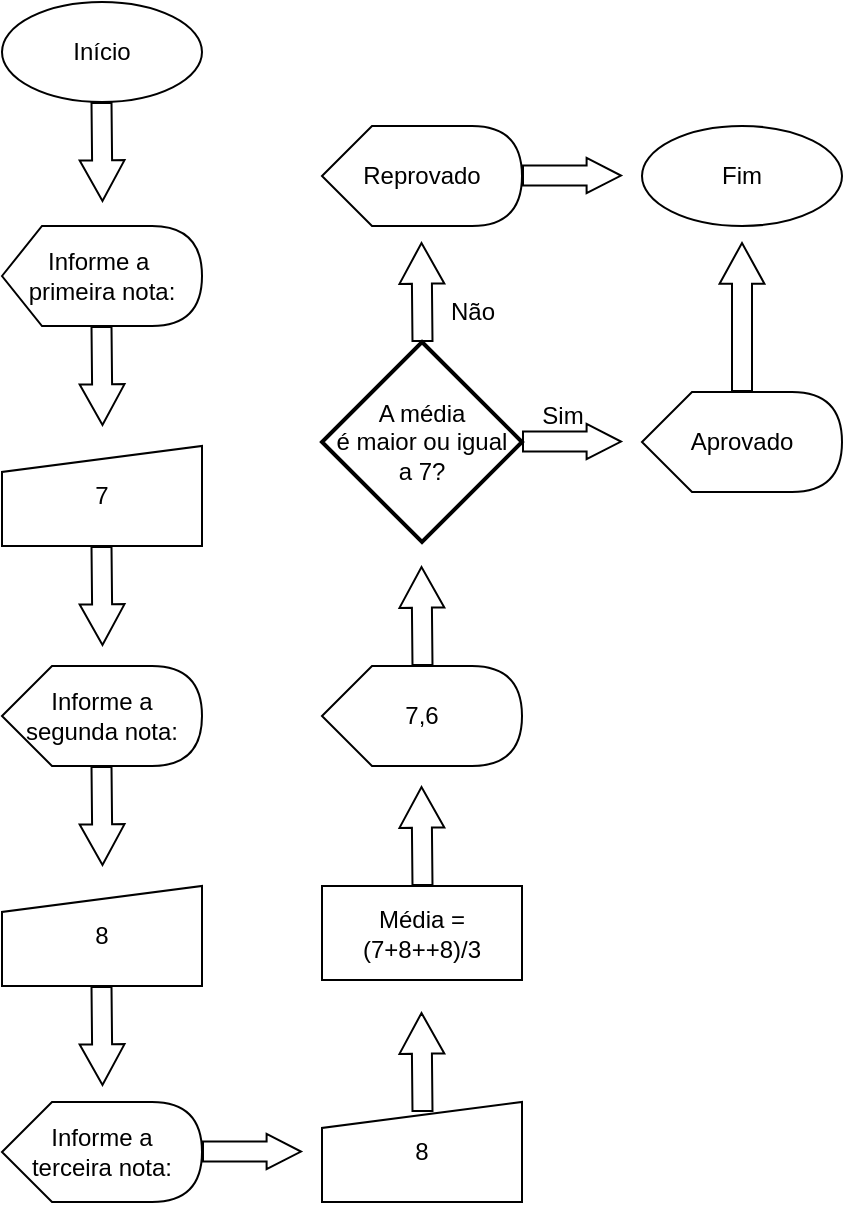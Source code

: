 <mxfile version="24.8.6">
  <diagram name="Página-1" id="7L3CTcgN1SewSpO0tpkv">
    <mxGraphModel dx="685" dy="291" grid="1" gridSize="10" guides="1" tooltips="1" connect="1" arrows="1" fold="1" page="1" pageScale="1" pageWidth="827" pageHeight="1169" math="0" shadow="0">
      <root>
        <mxCell id="0" />
        <mxCell id="1" parent="0" />
        <mxCell id="0rb8iIj1yWXUQxicALBI-1" value="Início" style="ellipse;whiteSpace=wrap;html=1;" vertex="1" parent="1">
          <mxGeometry x="50" y="30" width="100" height="50" as="geometry" />
        </mxCell>
        <mxCell id="0rb8iIj1yWXUQxicALBI-8" value="Informe a&amp;nbsp;&lt;div&gt;primeira nota:&lt;/div&gt;" style="shape=display;whiteSpace=wrap;html=1;align=center;size=0.2;" vertex="1" parent="1">
          <mxGeometry x="50" y="142" width="100" height="50" as="geometry" />
        </mxCell>
        <mxCell id="0rb8iIj1yWXUQxicALBI-10" value="7" style="shape=manualInput;whiteSpace=wrap;html=1;size=13;" vertex="1" parent="1">
          <mxGeometry x="50" y="252" width="100" height="50" as="geometry" />
        </mxCell>
        <mxCell id="0rb8iIj1yWXUQxicALBI-12" value="Informe a&lt;div&gt;segunda nota:&lt;/div&gt;" style="shape=display;whiteSpace=wrap;html=1;" vertex="1" parent="1">
          <mxGeometry x="50" y="362" width="100" height="50" as="geometry" />
        </mxCell>
        <mxCell id="0rb8iIj1yWXUQxicALBI-14" value="A média&lt;div&gt;é maior ou igual&lt;/div&gt;&lt;div&gt;a 7?&lt;/div&gt;" style="strokeWidth=2;html=1;shape=mxgraph.flowchart.decision;whiteSpace=wrap;" vertex="1" parent="1">
          <mxGeometry x="210" y="200" width="100" height="100" as="geometry" />
        </mxCell>
        <mxCell id="0rb8iIj1yWXUQxicALBI-24" value="8" style="shape=manualInput;whiteSpace=wrap;html=1;size=13;" vertex="1" parent="1">
          <mxGeometry x="50" y="472" width="100" height="50" as="geometry" />
        </mxCell>
        <mxCell id="0rb8iIj1yWXUQxicALBI-25" value="" style="shape=flexArrow;endArrow=classic;html=1;rounded=0;endWidth=11.429;endSize=6.443;" edge="1" parent="1">
          <mxGeometry width="50" height="50" relative="1" as="geometry">
            <mxPoint x="99.75" y="412" as="sourcePoint" />
            <mxPoint x="100.25" y="462" as="targetPoint" />
          </mxGeometry>
        </mxCell>
        <mxCell id="0rb8iIj1yWXUQxicALBI-26" value="" style="shape=flexArrow;endArrow=classic;html=1;rounded=0;endWidth=6.667;endSize=5.4;" edge="1" parent="1">
          <mxGeometry width="50" height="50" relative="1" as="geometry">
            <mxPoint x="150" y="604.76" as="sourcePoint" />
            <mxPoint x="200" y="604.76" as="targetPoint" />
          </mxGeometry>
        </mxCell>
        <mxCell id="0rb8iIj1yWXUQxicALBI-28" value="" style="shape=flexArrow;endArrow=classic;html=1;rounded=0;endWidth=11.429;endSize=6.443;" edge="1" parent="1">
          <mxGeometry width="50" height="50" relative="1" as="geometry">
            <mxPoint x="99.75" y="302" as="sourcePoint" />
            <mxPoint x="100.25" y="352" as="targetPoint" />
          </mxGeometry>
        </mxCell>
        <mxCell id="0rb8iIj1yWXUQxicALBI-29" value="" style="shape=flexArrow;endArrow=classic;html=1;rounded=0;endWidth=11.429;endSize=6.443;" edge="1" parent="1">
          <mxGeometry width="50" height="50" relative="1" as="geometry">
            <mxPoint x="99.75" y="192" as="sourcePoint" />
            <mxPoint x="100.25" y="242" as="targetPoint" />
          </mxGeometry>
        </mxCell>
        <mxCell id="0rb8iIj1yWXUQxicALBI-30" value="" style="shape=flexArrow;endArrow=classic;html=1;rounded=0;endWidth=11.429;endSize=6.443;" edge="1" parent="1">
          <mxGeometry width="50" height="50" relative="1" as="geometry">
            <mxPoint x="99.75" y="80" as="sourcePoint" />
            <mxPoint x="100.25" y="130" as="targetPoint" />
          </mxGeometry>
        </mxCell>
        <mxCell id="0rb8iIj1yWXUQxicALBI-31" value="8" style="shape=manualInput;whiteSpace=wrap;html=1;size=13;" vertex="1" parent="1">
          <mxGeometry x="210" y="580" width="100" height="50" as="geometry" />
        </mxCell>
        <mxCell id="0rb8iIj1yWXUQxicALBI-32" value="" style="shape=flexArrow;endArrow=classic;html=1;rounded=0;endWidth=11.429;endSize=6.443;" edge="1" parent="1">
          <mxGeometry width="50" height="50" relative="1" as="geometry">
            <mxPoint x="99.75" y="522" as="sourcePoint" />
            <mxPoint x="100.25" y="572" as="targetPoint" />
          </mxGeometry>
        </mxCell>
        <mxCell id="0rb8iIj1yWXUQxicALBI-33" value="Informe a&lt;div&gt;terceira nota:&lt;/div&gt;" style="shape=display;whiteSpace=wrap;html=1;" vertex="1" parent="1">
          <mxGeometry x="50" y="580" width="100" height="50" as="geometry" />
        </mxCell>
        <mxCell id="0rb8iIj1yWXUQxicALBI-34" value="" style="shape=flexArrow;endArrow=classic;html=1;rounded=0;endWidth=11.429;endSize=6.443;" edge="1" parent="1">
          <mxGeometry width="50" height="50" relative="1" as="geometry">
            <mxPoint x="260.25" y="585" as="sourcePoint" />
            <mxPoint x="259.75" y="535" as="targetPoint" />
          </mxGeometry>
        </mxCell>
        <mxCell id="0rb8iIj1yWXUQxicALBI-35" value="Média = (7+8++8)/3" style="rounded=0;whiteSpace=wrap;html=1;" vertex="1" parent="1">
          <mxGeometry x="210" y="472" width="100" height="47" as="geometry" />
        </mxCell>
        <mxCell id="0rb8iIj1yWXUQxicALBI-36" value="7,6" style="shape=display;whiteSpace=wrap;html=1;" vertex="1" parent="1">
          <mxGeometry x="210" y="362" width="100" height="50" as="geometry" />
        </mxCell>
        <mxCell id="0rb8iIj1yWXUQxicALBI-37" value="" style="shape=flexArrow;endArrow=classic;html=1;rounded=0;endWidth=11.429;endSize=6.443;" edge="1" parent="1">
          <mxGeometry width="50" height="50" relative="1" as="geometry">
            <mxPoint x="260.25" y="472" as="sourcePoint" />
            <mxPoint x="259.75" y="422" as="targetPoint" />
          </mxGeometry>
        </mxCell>
        <mxCell id="0rb8iIj1yWXUQxicALBI-38" value="" style="shape=flexArrow;endArrow=classic;html=1;rounded=0;endWidth=11.429;endSize=6.443;" edge="1" parent="1">
          <mxGeometry width="50" height="50" relative="1" as="geometry">
            <mxPoint x="260.25" y="362" as="sourcePoint" />
            <mxPoint x="259.75" y="312" as="targetPoint" />
          </mxGeometry>
        </mxCell>
        <mxCell id="0rb8iIj1yWXUQxicALBI-39" value="" style="shape=flexArrow;endArrow=classic;html=1;rounded=0;endWidth=6.667;endSize=5.4;" edge="1" parent="1">
          <mxGeometry width="50" height="50" relative="1" as="geometry">
            <mxPoint x="310" y="249.76" as="sourcePoint" />
            <mxPoint x="360" y="249.76" as="targetPoint" />
          </mxGeometry>
        </mxCell>
        <mxCell id="0rb8iIj1yWXUQxicALBI-40" value="Sim" style="text;html=1;align=center;verticalAlign=middle;resizable=0;points=[];autosize=1;strokeColor=none;fillColor=none;" vertex="1" parent="1">
          <mxGeometry x="310" y="222" width="40" height="30" as="geometry" />
        </mxCell>
        <mxCell id="0rb8iIj1yWXUQxicALBI-41" value="Aprovado" style="shape=display;whiteSpace=wrap;html=1;" vertex="1" parent="1">
          <mxGeometry x="370" y="225" width="100" height="50" as="geometry" />
        </mxCell>
        <mxCell id="0rb8iIj1yWXUQxicALBI-42" value="Reprovado" style="shape=display;whiteSpace=wrap;html=1;" vertex="1" parent="1">
          <mxGeometry x="210" y="92" width="100" height="50" as="geometry" />
        </mxCell>
        <mxCell id="0rb8iIj1yWXUQxicALBI-43" value="" style="shape=flexArrow;endArrow=classic;html=1;rounded=0;endWidth=11.429;endSize=6.443;" edge="1" parent="1">
          <mxGeometry width="50" height="50" relative="1" as="geometry">
            <mxPoint x="260.25" y="200" as="sourcePoint" />
            <mxPoint x="259.75" y="150" as="targetPoint" />
          </mxGeometry>
        </mxCell>
        <mxCell id="0rb8iIj1yWXUQxicALBI-44" value="Não" style="text;html=1;align=center;verticalAlign=middle;resizable=0;points=[];autosize=1;strokeColor=none;fillColor=none;" vertex="1" parent="1">
          <mxGeometry x="260" y="170" width="50" height="30" as="geometry" />
        </mxCell>
        <mxCell id="0rb8iIj1yWXUQxicALBI-45" value="" style="shape=flexArrow;endArrow=classic;html=1;rounded=0;endWidth=6.667;endSize=5.4;" edge="1" parent="1">
          <mxGeometry width="50" height="50" relative="1" as="geometry">
            <mxPoint x="310" y="116.76" as="sourcePoint" />
            <mxPoint x="360" y="116.76" as="targetPoint" />
          </mxGeometry>
        </mxCell>
        <mxCell id="0rb8iIj1yWXUQxicALBI-46" value="" style="shape=flexArrow;endArrow=classic;html=1;rounded=0;endWidth=11.429;endSize=6.443;exitX=0;exitY=0;exitDx=50;exitDy=0;exitPerimeter=0;" edge="1" parent="1" source="0rb8iIj1yWXUQxicALBI-41">
          <mxGeometry width="50" height="50" relative="1" as="geometry">
            <mxPoint x="420.25" y="222" as="sourcePoint" />
            <mxPoint x="420" y="150" as="targetPoint" />
          </mxGeometry>
        </mxCell>
        <mxCell id="0rb8iIj1yWXUQxicALBI-47" value="Fim" style="ellipse;whiteSpace=wrap;html=1;" vertex="1" parent="1">
          <mxGeometry x="370" y="92" width="100" height="50" as="geometry" />
        </mxCell>
      </root>
    </mxGraphModel>
  </diagram>
</mxfile>
